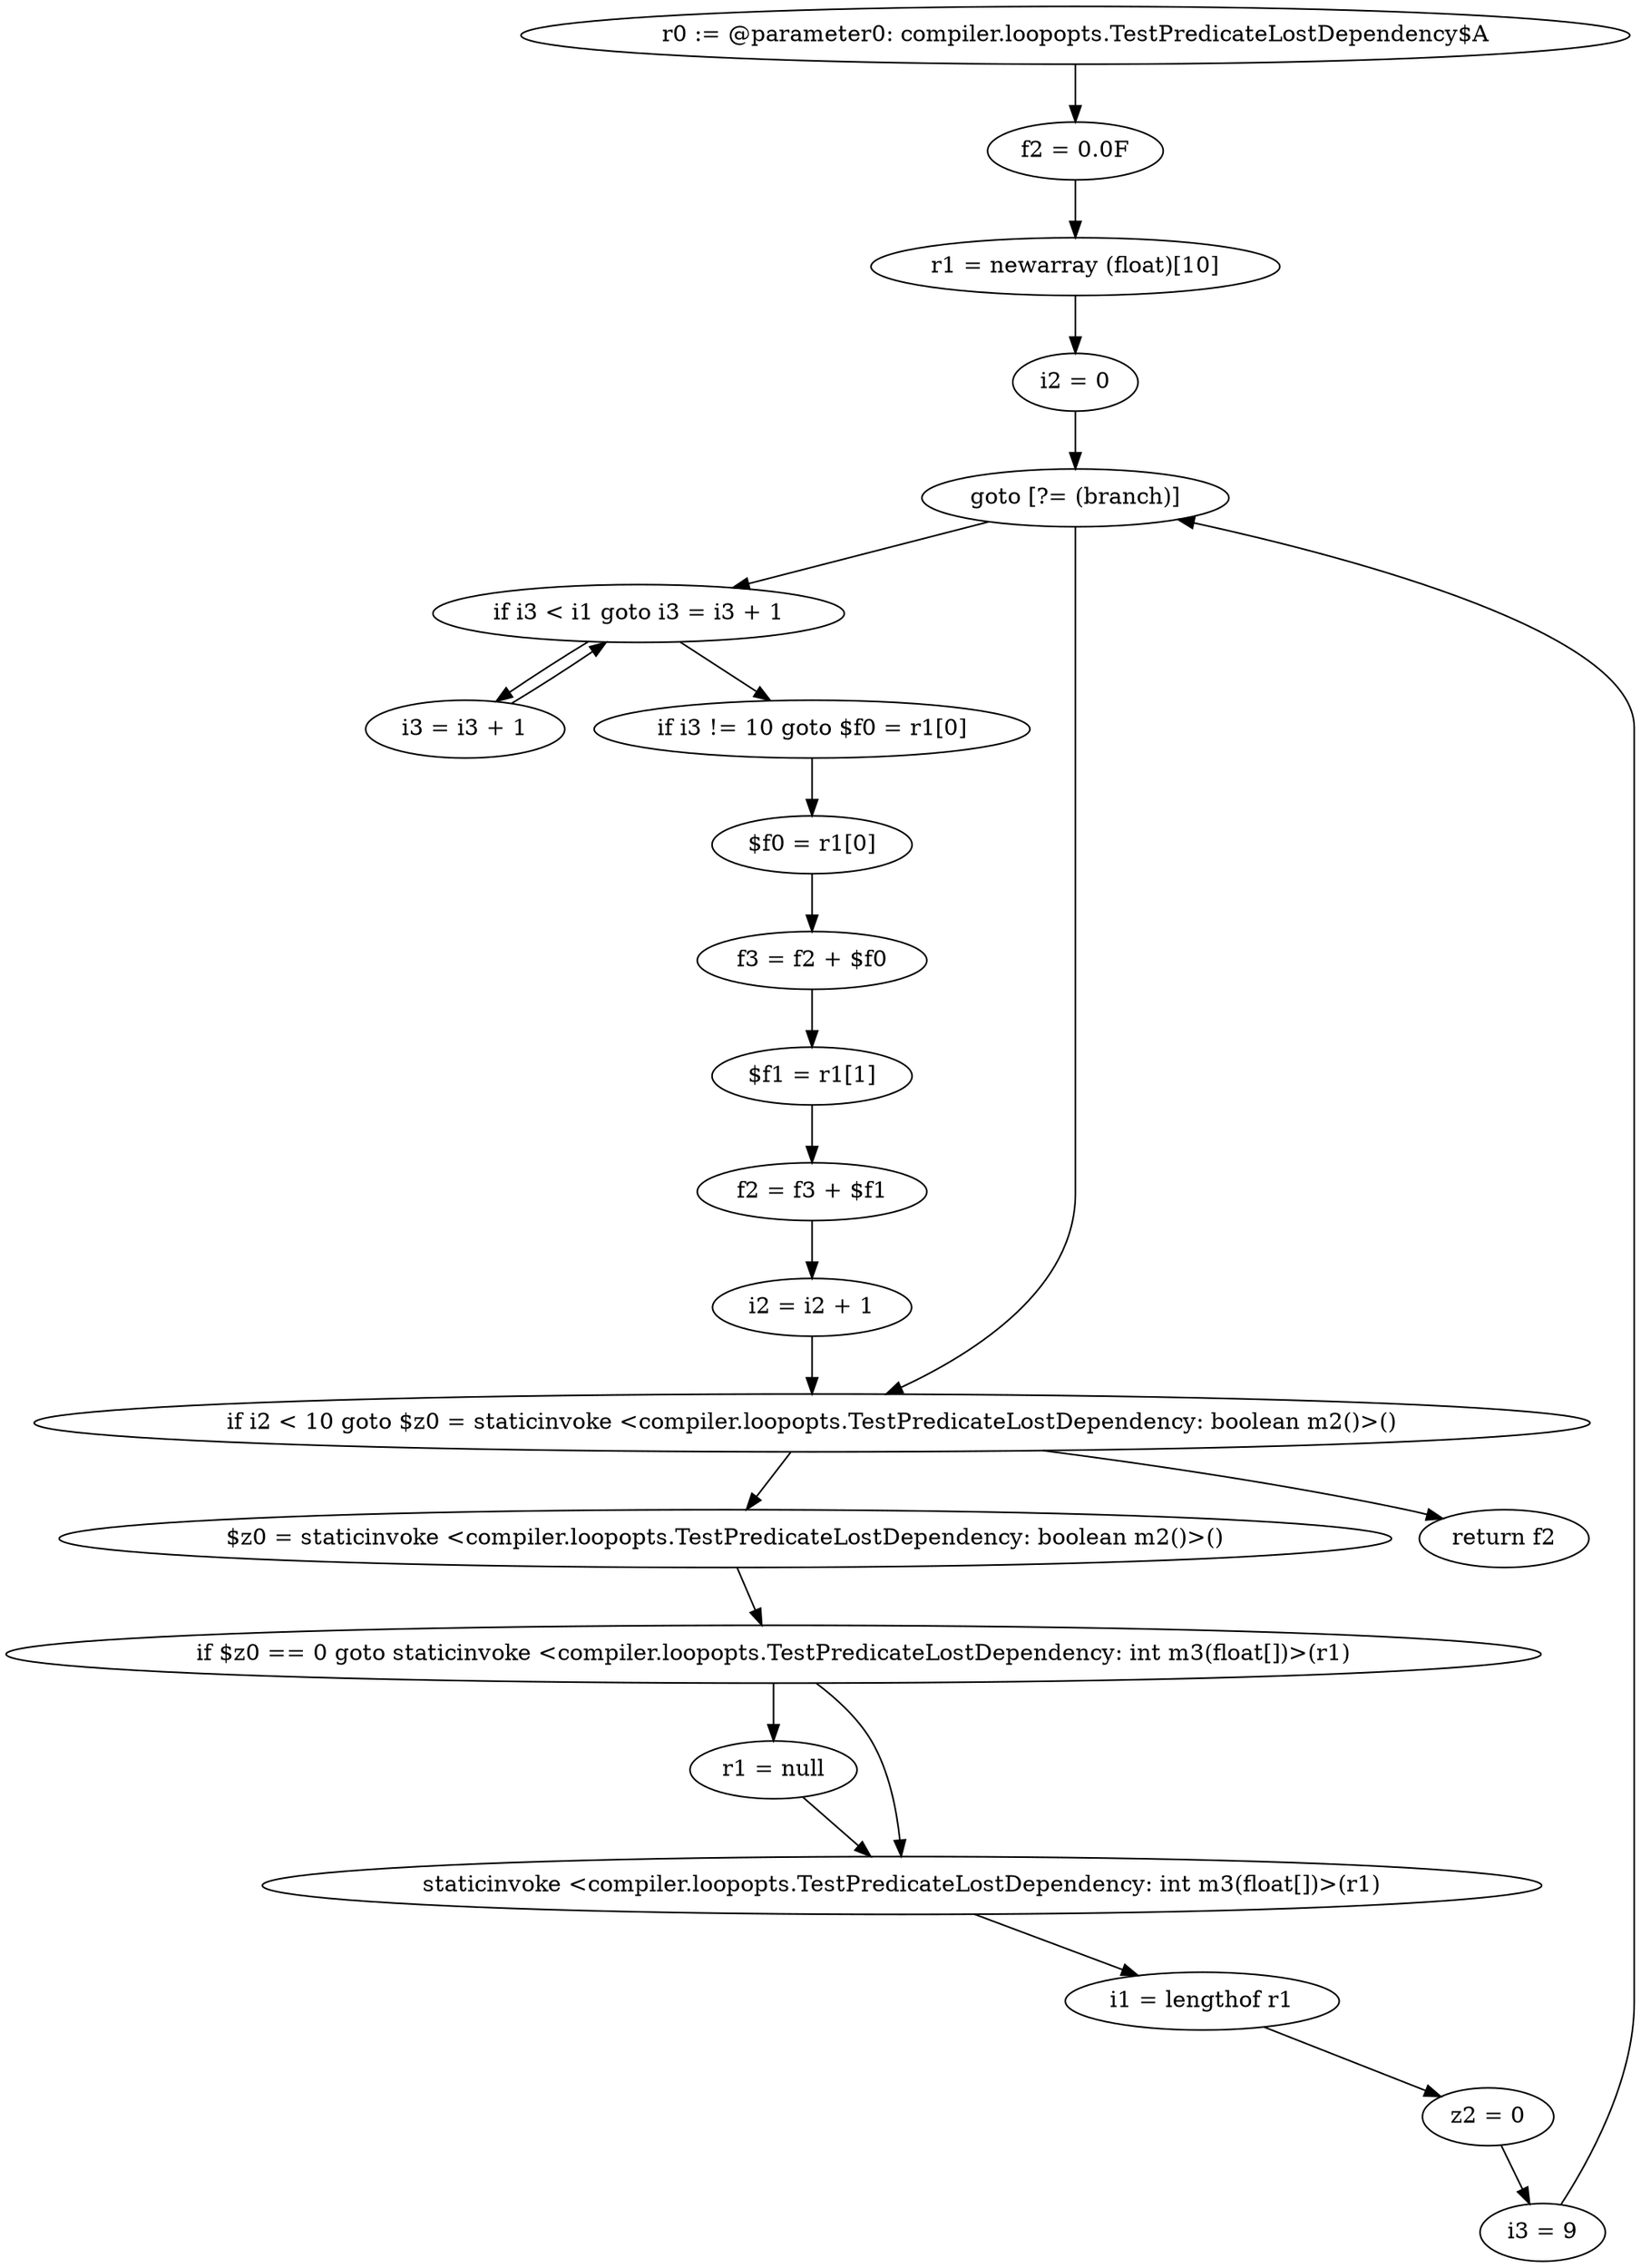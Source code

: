 digraph "unitGraph" {
    "r0 := @parameter0: compiler.loopopts.TestPredicateLostDependency$A"
    "f2 = 0.0F"
    "r1 = newarray (float)[10]"
    "i2 = 0"
    "goto [?= (branch)]"
    "$z0 = staticinvoke <compiler.loopopts.TestPredicateLostDependency: boolean m2()>()"
    "if $z0 == 0 goto staticinvoke <compiler.loopopts.TestPredicateLostDependency: int m3(float[])>(r1)"
    "r1 = null"
    "staticinvoke <compiler.loopopts.TestPredicateLostDependency: int m3(float[])>(r1)"
    "i1 = lengthof r1"
    "z2 = 0"
    "i3 = 9"
    "i3 = i3 + 1"
    "if i3 < i1 goto i3 = i3 + 1"
    "if i3 != 10 goto $f0 = r1[0]"
    "$f0 = r1[0]"
    "f3 = f2 + $f0"
    "$f1 = r1[1]"
    "f2 = f3 + $f1"
    "i2 = i2 + 1"
    "if i2 < 10 goto $z0 = staticinvoke <compiler.loopopts.TestPredicateLostDependency: boolean m2()>()"
    "return f2"
    "r0 := @parameter0: compiler.loopopts.TestPredicateLostDependency$A"->"f2 = 0.0F";
    "f2 = 0.0F"->"r1 = newarray (float)[10]";
    "r1 = newarray (float)[10]"->"i2 = 0";
    "i2 = 0"->"goto [?= (branch)]";
    "goto [?= (branch)]"->"if i2 < 10 goto $z0 = staticinvoke <compiler.loopopts.TestPredicateLostDependency: boolean m2()>()";
    "$z0 = staticinvoke <compiler.loopopts.TestPredicateLostDependency: boolean m2()>()"->"if $z0 == 0 goto staticinvoke <compiler.loopopts.TestPredicateLostDependency: int m3(float[])>(r1)";
    "if $z0 == 0 goto staticinvoke <compiler.loopopts.TestPredicateLostDependency: int m3(float[])>(r1)"->"r1 = null";
    "if $z0 == 0 goto staticinvoke <compiler.loopopts.TestPredicateLostDependency: int m3(float[])>(r1)"->"staticinvoke <compiler.loopopts.TestPredicateLostDependency: int m3(float[])>(r1)";
    "r1 = null"->"staticinvoke <compiler.loopopts.TestPredicateLostDependency: int m3(float[])>(r1)";
    "staticinvoke <compiler.loopopts.TestPredicateLostDependency: int m3(float[])>(r1)"->"i1 = lengthof r1";
    "i1 = lengthof r1"->"z2 = 0";
    "z2 = 0"->"i3 = 9";
    "i3 = 9"->"goto [?= (branch)]";
    "goto [?= (branch)]"->"if i3 < i1 goto i3 = i3 + 1";
    "i3 = i3 + 1"->"if i3 < i1 goto i3 = i3 + 1";
    "if i3 < i1 goto i3 = i3 + 1"->"if i3 != 10 goto $f0 = r1[0]";
    "if i3 < i1 goto i3 = i3 + 1"->"i3 = i3 + 1";
    "if i3 != 10 goto $f0 = r1[0]"->"$f0 = r1[0]";
    "$f0 = r1[0]"->"f3 = f2 + $f0";
    "f3 = f2 + $f0"->"$f1 = r1[1]";
    "$f1 = r1[1]"->"f2 = f3 + $f1";
    "f2 = f3 + $f1"->"i2 = i2 + 1";
    "i2 = i2 + 1"->"if i2 < 10 goto $z0 = staticinvoke <compiler.loopopts.TestPredicateLostDependency: boolean m2()>()";
    "if i2 < 10 goto $z0 = staticinvoke <compiler.loopopts.TestPredicateLostDependency: boolean m2()>()"->"return f2";
    "if i2 < 10 goto $z0 = staticinvoke <compiler.loopopts.TestPredicateLostDependency: boolean m2()>()"->"$z0 = staticinvoke <compiler.loopopts.TestPredicateLostDependency: boolean m2()>()";
}
